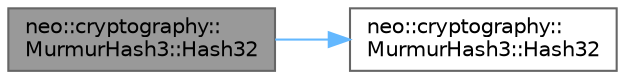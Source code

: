 digraph "neo::cryptography::MurmurHash3::Hash32"
{
 // LATEX_PDF_SIZE
  bgcolor="transparent";
  edge [fontname=Helvetica,fontsize=10,labelfontname=Helvetica,labelfontsize=10];
  node [fontname=Helvetica,fontsize=10,shape=box,height=0.2,width=0.4];
  rankdir="LR";
  Node1 [id="Node000001",label="neo::cryptography::\lMurmurHash3::Hash32",height=0.2,width=0.4,color="gray40", fillcolor="grey60", style="filled", fontcolor="black",tooltip="Compute MurmurHash3 32-bit hash from string."];
  Node1 -> Node2 [id="edge1_Node000001_Node000002",color="steelblue1",style="solid",tooltip=" "];
  Node2 [id="Node000002",label="neo::cryptography::\lMurmurHash3::Hash32",height=0.2,width=0.4,color="grey40", fillcolor="white", style="filled",URL="$classneo_1_1cryptography_1_1_murmur_hash3.html#a93e52eb045e5429358e43ae49751f480",tooltip="Compute MurmurHash3 32-bit hash."];
}
